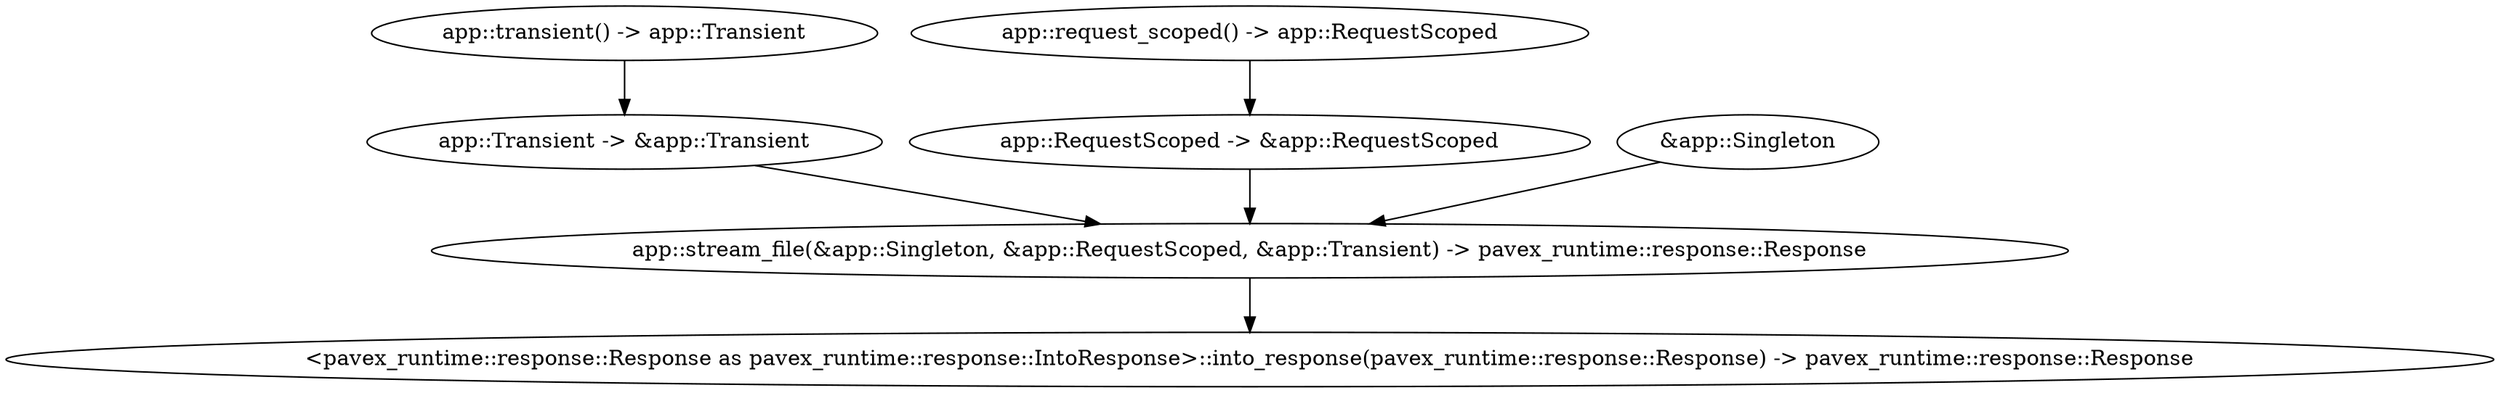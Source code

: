 digraph "/home" {
    0 [ label = "app::stream_file(&app::Singleton, &app::RequestScoped, &app::Transient) -> pavex_runtime::response::Response"]
    1 [ label = "app::Transient -> &app::Transient"]
    2 [ label = "app::transient() -> app::Transient"]
    3 [ label = "app::RequestScoped -> &app::RequestScoped"]
    4 [ label = "app::request_scoped() -> app::RequestScoped"]
    5 [ label = "&app::Singleton"]
    6 [ label = "<pavex_runtime::response::Response as pavex_runtime::response::IntoResponse>::into_response(pavex_runtime::response::Response) -> pavex_runtime::response::Response"]
    1 -> 0 [ ]
    2 -> 1 [ ]
    3 -> 0 [ ]
    4 -> 3 [ ]
    5 -> 0 [ ]
    0 -> 6 [ ]
}
digraph app_state {
    0 [ label = "crate::ApplicationState(app::Singleton) -> crate::ApplicationState"]
    1 [ label = "app::Singleton::new() -> app::Singleton"]
    1 -> 0 [ ]
}